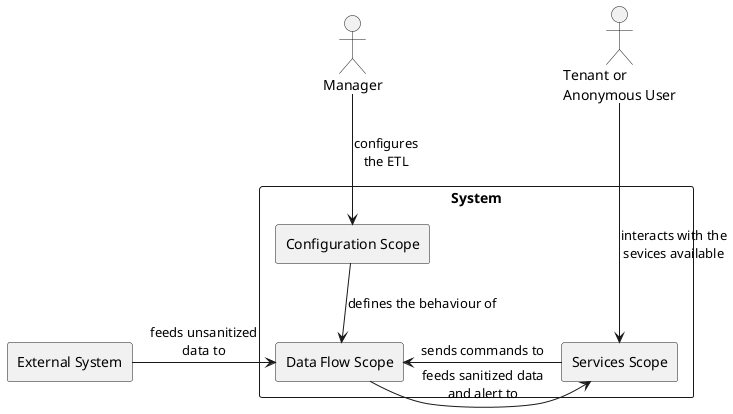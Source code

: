 @startuml scopes

skinparam componentStyle rectangle

actor Manager

actor "Tenant or\nAnonymous User" as User

component "External System" as ExternalSystem

component "System" {

    component "Configuration Scope" as Configuration

    component "Data Flow Scope" as DataFlow

    component "Services Scope" as Service
}

ExternalSystem -> DataFlow : feeds unsanitized\ndata to

Configuration --> DataFlow : defines the behaviour of

DataFlow -> Service : feeds sanitized data\nand alert to
Service -> DataFlow : sends commands to

Manager --> Configuration : configures\nthe ETL

User ---> Service : interacts with the\nsevices available

@enduml
